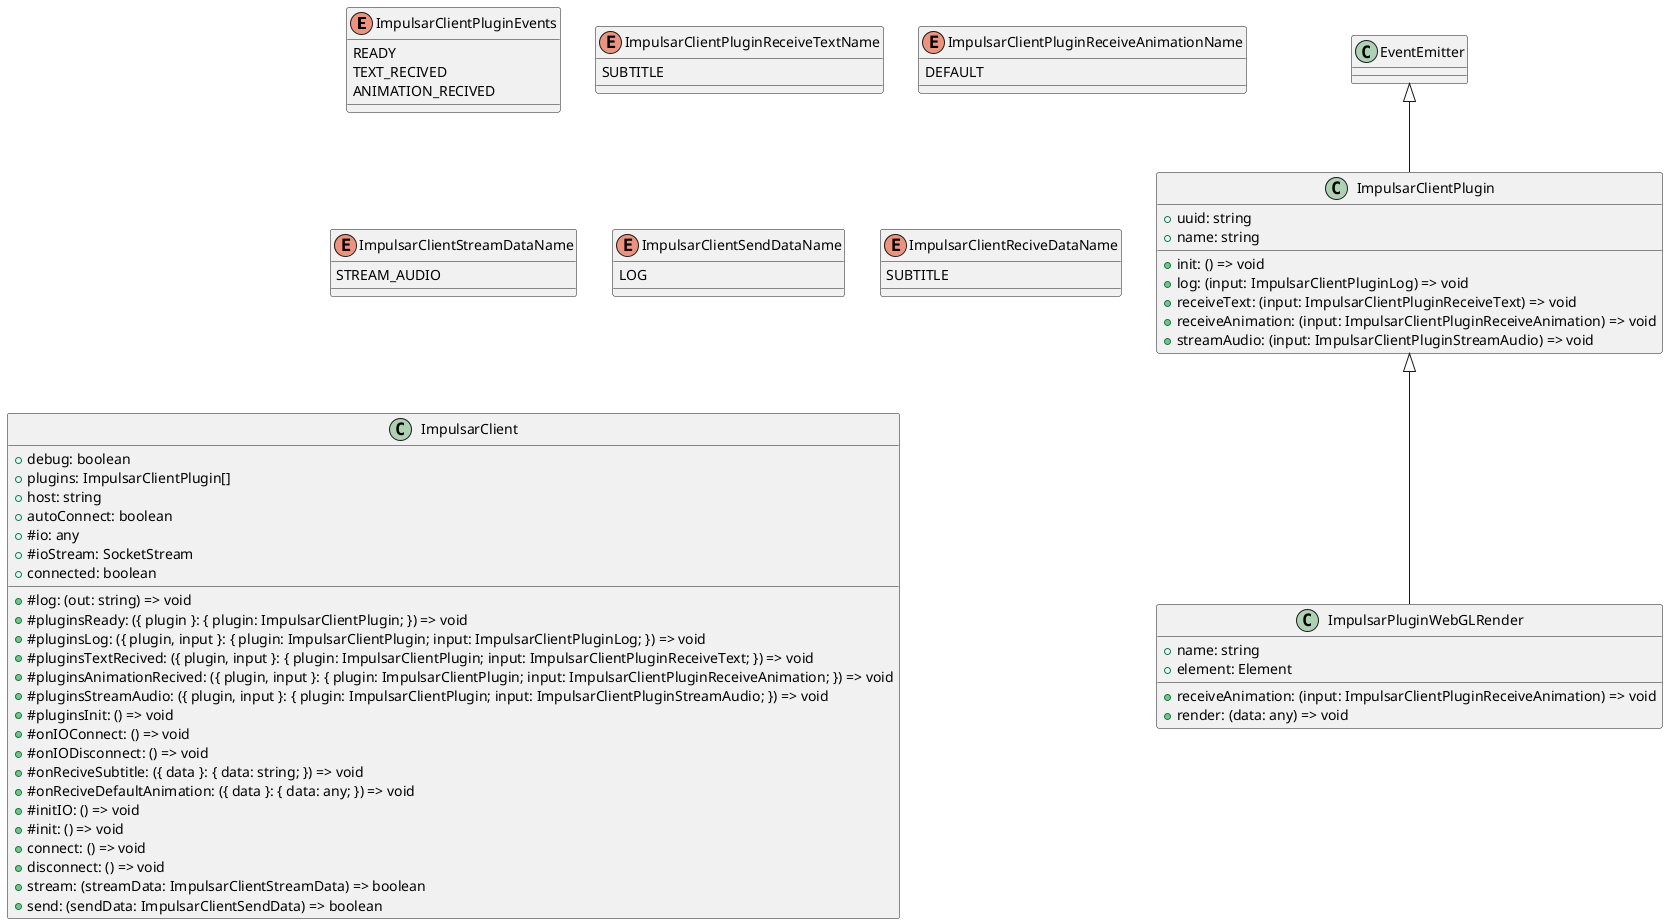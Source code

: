 @startuml
enum ImpulsarClientPluginEvents {
    READY
    TEXT_RECIVED
    ANIMATION_RECIVED
}
enum ImpulsarClientPluginReceiveTextName {
    SUBTITLE
}
enum ImpulsarClientPluginReceiveAnimationName {
    DEFAULT
}
class ImpulsarClientPlugin extends EventEmitter {
    +uuid: string
    +name: string
    +init: () => void
    +log: (input: ImpulsarClientPluginLog) => void
    +receiveText: (input: ImpulsarClientPluginReceiveText) => void
    +receiveAnimation: (input: ImpulsarClientPluginReceiveAnimation) => void
    +streamAudio: (input: ImpulsarClientPluginStreamAudio) => void
}
enum ImpulsarClientStreamDataName {
    STREAM_AUDIO
}
enum ImpulsarClientSendDataName {
    LOG
}
enum ImpulsarClientReciveDataName {
    SUBTITLE
}
class ImpulsarClient {
    +debug: boolean
    +plugins: ImpulsarClientPlugin[]
    +host: string
    +autoConnect: boolean
    +#io: any
    +#ioStream: SocketStream
    +connected: boolean
    +#log: (out: string) => void
    +#pluginsReady: ({ plugin }: { plugin: ImpulsarClientPlugin; }) => void
    +#pluginsLog: ({ plugin, input }: { plugin: ImpulsarClientPlugin; input: ImpulsarClientPluginLog; }) => void
    +#pluginsTextRecived: ({ plugin, input }: { plugin: ImpulsarClientPlugin; input: ImpulsarClientPluginReceiveText; }) => void
    +#pluginsAnimationRecived: ({ plugin, input }: { plugin: ImpulsarClientPlugin; input: ImpulsarClientPluginReceiveAnimation; }) => void
    +#pluginsStreamAudio: ({ plugin, input }: { plugin: ImpulsarClientPlugin; input: ImpulsarClientPluginStreamAudio; }) => void
    +#pluginsInit: () => void
    +#onIOConnect: () => void
    +#onIODisconnect: () => void
    +#onReciveSubtitle: ({ data }: { data: string; }) => void
    +#onReciveDefaultAnimation: ({ data }: { data: any; }) => void
    +#initIO: () => void
    +#init: () => void
    +connect: () => void
    +disconnect: () => void
    +stream: (streamData: ImpulsarClientStreamData) => boolean
    +send: (sendData: ImpulsarClientSendData) => boolean
}
class ImpulsarPluginWebGLRender extends ImpulsarClientPlugin {
    +name: string
    +element: Element
    +receiveAnimation: (input: ImpulsarClientPluginReceiveAnimation) => void
    +render: (data: any) => void
}
@enduml